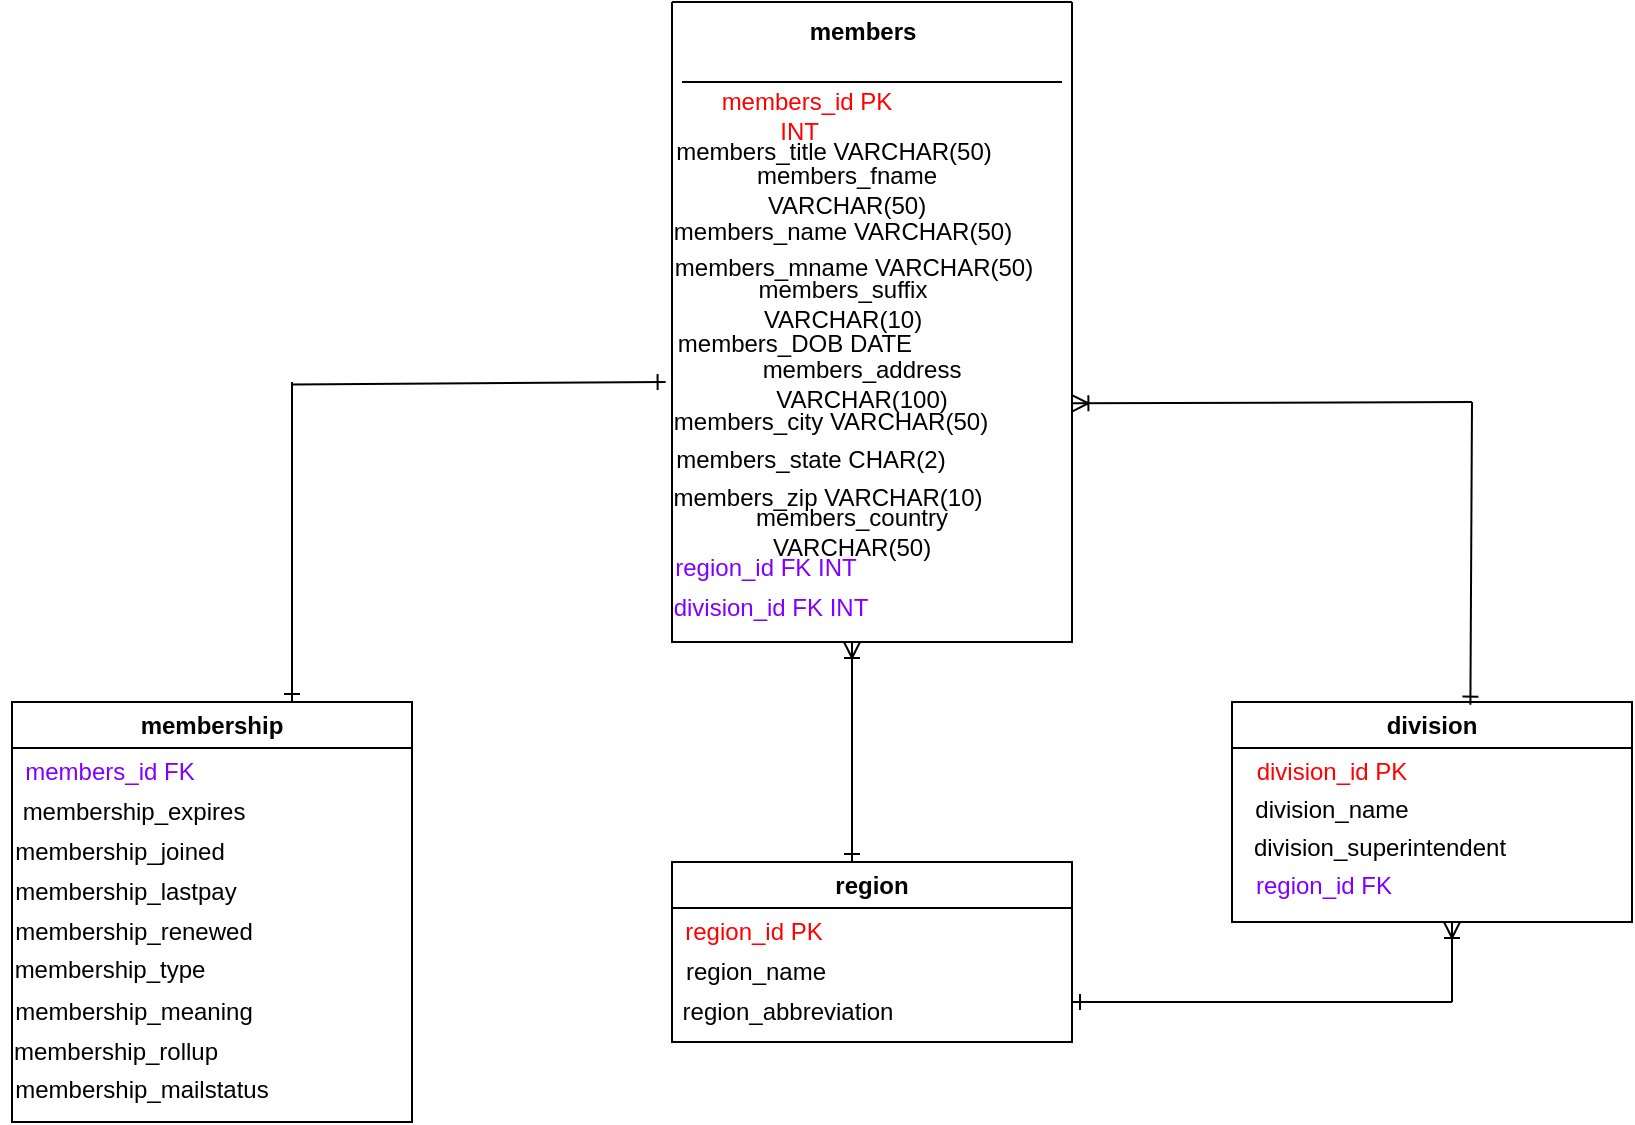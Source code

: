 <mxfile version="26.0.10">
  <diagram name="Page-1" id="brh3cflEjhPxXMnf6fBR">
    <mxGraphModel dx="350" dy="1277" grid="1" gridSize="10" guides="1" tooltips="1" connect="1" arrows="1" fold="1" page="1" pageScale="1" pageWidth="850" pageHeight="1100" math="0" shadow="0">
      <root>
        <mxCell id="0" />
        <mxCell id="1" parent="0" />
        <mxCell id="EPe0qUNadaAKurA8GOma-1" value="" style="swimlane;startSize=0;" parent="1" vertex="1">
          <mxGeometry x="360" y="-520" width="200" height="320" as="geometry" />
        </mxCell>
        <mxCell id="EPe0qUNadaAKurA8GOma-5" value="&lt;b&gt;members&lt;/b&gt;" style="text;html=1;align=center;verticalAlign=middle;resizable=0;points=[];autosize=1;strokeColor=none;fillColor=none;" parent="EPe0qUNadaAKurA8GOma-1" vertex="1">
          <mxGeometry x="55" width="80" height="30" as="geometry" />
        </mxCell>
        <mxCell id="EPe0qUNadaAKurA8GOma-6" value="&lt;span style=&quot;color: light-dark(rgb(255, 0, 0), rgb(237, 237, 237));&quot;&gt;&lt;span style=&quot;color: rgb(255, 0, 0);&quot;&gt;members_id PK&lt;/span&gt; INT&lt;span style=&quot;white-space: pre;&quot;&gt;&#x9;&lt;/span&gt;&lt;/span&gt;" style="text;html=1;align=center;verticalAlign=middle;whiteSpace=wrap;rounded=0;" parent="EPe0qUNadaAKurA8GOma-1" vertex="1">
          <mxGeometry x="2" y="42" width="131" height="30" as="geometry" />
        </mxCell>
        <mxCell id="EPe0qUNadaAKurA8GOma-7" value="&lt;br&gt;members_title VARCHAR(50)" style="text;html=1;align=center;verticalAlign=middle;whiteSpace=wrap;rounded=0;" parent="EPe0qUNadaAKurA8GOma-1" vertex="1">
          <mxGeometry x="1" y="52" width="160" height="30" as="geometry" />
        </mxCell>
        <mxCell id="EPe0qUNadaAKurA8GOma-8" value="&lt;br&gt;members_fname VARCHAR(50)&lt;div&gt;&lt;br&gt;&lt;/div&gt;" style="text;html=1;align=center;verticalAlign=middle;whiteSpace=wrap;rounded=0;" parent="EPe0qUNadaAKurA8GOma-1" vertex="1">
          <mxGeometry x="0.5" y="79" width="172.5" height="30" as="geometry" />
        </mxCell>
        <mxCell id="EPe0qUNadaAKurA8GOma-9" value="&lt;br&gt;members_name VARCHAR(50)" style="text;html=1;align=center;verticalAlign=middle;whiteSpace=wrap;rounded=0;" parent="EPe0qUNadaAKurA8GOma-1" vertex="1">
          <mxGeometry x="-8" y="92" width="186.5" height="30" as="geometry" />
        </mxCell>
        <mxCell id="EPe0qUNadaAKurA8GOma-10" value="&lt;br&gt;members_mname VARCHAR(50)" style="text;html=1;align=center;verticalAlign=middle;whiteSpace=wrap;rounded=0;" parent="EPe0qUNadaAKurA8GOma-1" vertex="1">
          <mxGeometry x="-4" y="110" width="190" height="30" as="geometry" />
        </mxCell>
        <mxCell id="EPe0qUNadaAKurA8GOma-11" value="" style="endArrow=none;html=1;rounded=0;" parent="EPe0qUNadaAKurA8GOma-1" edge="1">
          <mxGeometry width="50" height="50" relative="1" as="geometry">
            <mxPoint x="5" y="40" as="sourcePoint" />
            <mxPoint x="195" y="40" as="targetPoint" />
          </mxGeometry>
        </mxCell>
        <mxCell id="EPe0qUNadaAKurA8GOma-12" value="&lt;br&gt;members_suffix VARCHAR(10)&lt;div&gt;&lt;br&gt;&lt;/div&gt;" style="text;html=1;align=center;verticalAlign=middle;whiteSpace=wrap;rounded=0;" parent="EPe0qUNadaAKurA8GOma-1" vertex="1">
          <mxGeometry x="1.5" y="136" width="166.5" height="30" as="geometry" />
        </mxCell>
        <mxCell id="EPe0qUNadaAKurA8GOma-13" value="members_DOB DATE" style="text;html=1;align=center;verticalAlign=middle;whiteSpace=wrap;rounded=0;" parent="EPe0qUNadaAKurA8GOma-1" vertex="1">
          <mxGeometry x="-2.5" y="156" width="126.5" height="30" as="geometry" />
        </mxCell>
        <mxCell id="EPe0qUNadaAKurA8GOma-14" value="members_address VARCHAR(100)" style="text;html=1;align=center;verticalAlign=middle;whiteSpace=wrap;rounded=0;" parent="EPe0qUNadaAKurA8GOma-1" vertex="1">
          <mxGeometry y="176" width="190" height="30" as="geometry" />
        </mxCell>
        <mxCell id="EPe0qUNadaAKurA8GOma-15" value="members_city VARCHAR(50)" style="text;html=1;align=center;verticalAlign=middle;whiteSpace=wrap;rounded=0;" parent="EPe0qUNadaAKurA8GOma-1" vertex="1">
          <mxGeometry x="-6" y="195" width="171" height="30" as="geometry" />
        </mxCell>
        <mxCell id="EPe0qUNadaAKurA8GOma-16" value="members_state CHAR(2)" style="text;html=1;align=center;verticalAlign=middle;whiteSpace=wrap;rounded=0;" parent="EPe0qUNadaAKurA8GOma-1" vertex="1">
          <mxGeometry x="-15.5" y="214" width="168.5" height="30" as="geometry" />
        </mxCell>
        <mxCell id="EPe0qUNadaAKurA8GOma-17" value="members_zip VARCHAR(10)" style="text;html=1;align=center;verticalAlign=middle;whiteSpace=wrap;rounded=0;" parent="EPe0qUNadaAKurA8GOma-1" vertex="1">
          <mxGeometry x="-3" y="233" width="162" height="30" as="geometry" />
        </mxCell>
        <mxCell id="EPe0qUNadaAKurA8GOma-18" value="members_country VARCHAR(50)" style="text;html=1;align=center;verticalAlign=middle;whiteSpace=wrap;rounded=0;" parent="EPe0qUNadaAKurA8GOma-1" vertex="1">
          <mxGeometry y="250" width="180" height="30" as="geometry" />
        </mxCell>
        <mxCell id="EPe0qUNadaAKurA8GOma-19" value="&lt;span style=&quot;color: light-dark(rgb(128, 0, 255), rgb(237, 237, 237));&quot;&gt;region_id FK INT&lt;br&gt;&lt;/span&gt;" style="text;html=1;align=center;verticalAlign=middle;whiteSpace=wrap;rounded=0;" parent="EPe0qUNadaAKurA8GOma-1" vertex="1">
          <mxGeometry x="-10" y="268" width="114" height="30" as="geometry" />
        </mxCell>
        <mxCell id="EPe0qUNadaAKurA8GOma-20" value="&lt;span style=&quot;color: light-dark(rgb(128, 0, 255), rgb(237, 237, 237));&quot;&gt;&lt;span style=&quot;color: light-dark(rgb(128, 0, 255), rgb(237, 237, 237));&quot;&gt;division_id FK&lt;/span&gt; INT&lt;/span&gt;" style="text;html=1;align=center;verticalAlign=middle;whiteSpace=wrap;rounded=0;" parent="EPe0qUNadaAKurA8GOma-1" vertex="1">
          <mxGeometry x="-2" y="288" width="103" height="30" as="geometry" />
        </mxCell>
        <mxCell id="EPe0qUNadaAKurA8GOma-21" value="membership" style="swimlane;whiteSpace=wrap;html=1;" parent="1" vertex="1">
          <mxGeometry x="30" y="-170" width="200" height="210" as="geometry" />
        </mxCell>
        <mxCell id="EPe0qUNadaAKurA8GOma-22" value="&lt;span style=&quot;color: light-dark(rgb(128, 0, 255), rgb(237, 237, 237));&quot;&gt;members_id FK&lt;/span&gt;" style="text;html=1;align=center;verticalAlign=middle;whiteSpace=wrap;rounded=0;" parent="EPe0qUNadaAKurA8GOma-21" vertex="1">
          <mxGeometry x="-6" y="20" width="110" height="30" as="geometry" />
        </mxCell>
        <mxCell id="EPe0qUNadaAKurA8GOma-23" value="membership_expires" style="text;html=1;align=center;verticalAlign=middle;whiteSpace=wrap;rounded=0;" parent="EPe0qUNadaAKurA8GOma-21" vertex="1">
          <mxGeometry x="31" y="40" width="60" height="30" as="geometry" />
        </mxCell>
        <mxCell id="EPe0qUNadaAKurA8GOma-24" value="membership_joined" style="text;html=1;align=center;verticalAlign=middle;whiteSpace=wrap;rounded=0;" parent="EPe0qUNadaAKurA8GOma-21" vertex="1">
          <mxGeometry x="24" y="60" width="60" height="30" as="geometry" />
        </mxCell>
        <mxCell id="EPe0qUNadaAKurA8GOma-25" value="membership_lastpay" style="text;html=1;align=center;verticalAlign=middle;whiteSpace=wrap;rounded=0;" parent="EPe0qUNadaAKurA8GOma-21" vertex="1">
          <mxGeometry x="27" y="80" width="60" height="30" as="geometry" />
        </mxCell>
        <mxCell id="EPe0qUNadaAKurA8GOma-26" value="membership_renewed" style="text;html=1;align=center;verticalAlign=middle;whiteSpace=wrap;rounded=0;" parent="EPe0qUNadaAKurA8GOma-21" vertex="1">
          <mxGeometry x="31" y="100" width="60" height="30" as="geometry" />
        </mxCell>
        <mxCell id="EPe0qUNadaAKurA8GOma-28" value="membership_type" style="text;html=1;align=center;verticalAlign=middle;whiteSpace=wrap;rounded=0;" parent="EPe0qUNadaAKurA8GOma-21" vertex="1">
          <mxGeometry x="19" y="119" width="60" height="30" as="geometry" />
        </mxCell>
        <mxCell id="EPe0qUNadaAKurA8GOma-29" value="membership_meaning" style="text;html=1;align=center;verticalAlign=middle;whiteSpace=wrap;rounded=0;" parent="EPe0qUNadaAKurA8GOma-21" vertex="1">
          <mxGeometry x="31" y="140" width="60" height="30" as="geometry" />
        </mxCell>
        <mxCell id="EPe0qUNadaAKurA8GOma-30" value="membership_rollup" style="text;html=1;align=center;verticalAlign=middle;whiteSpace=wrap;rounded=0;" parent="EPe0qUNadaAKurA8GOma-21" vertex="1">
          <mxGeometry x="22" y="160" width="60" height="30" as="geometry" />
        </mxCell>
        <mxCell id="EPe0qUNadaAKurA8GOma-32" value="membership_mailstatus" style="text;html=1;align=center;verticalAlign=middle;whiteSpace=wrap;rounded=0;" parent="EPe0qUNadaAKurA8GOma-21" vertex="1">
          <mxGeometry x="35" y="179" width="60" height="30" as="geometry" />
        </mxCell>
        <mxCell id="EPe0qUNadaAKurA8GOma-33" value="region" style="swimlane;whiteSpace=wrap;html=1;" parent="1" vertex="1">
          <mxGeometry x="360" y="-90" width="200" height="90" as="geometry" />
        </mxCell>
        <mxCell id="EPe0qUNadaAKurA8GOma-34" value="&lt;span style=&quot;color: light-dark(rgb(255, 0, 0), rgb(237, 237, 237));&quot;&gt;region_id PK&lt;/span&gt;" style="text;html=1;align=center;verticalAlign=middle;whiteSpace=wrap;rounded=0;" parent="EPe0qUNadaAKurA8GOma-33" vertex="1">
          <mxGeometry x="1" y="20" width="80" height="30" as="geometry" />
        </mxCell>
        <mxCell id="EPe0qUNadaAKurA8GOma-35" value="region_name" style="text;html=1;align=center;verticalAlign=middle;whiteSpace=wrap;rounded=0;" parent="EPe0qUNadaAKurA8GOma-33" vertex="1">
          <mxGeometry x="11.5" y="40" width="60" height="30" as="geometry" />
        </mxCell>
        <mxCell id="EPe0qUNadaAKurA8GOma-37" value="region_abbreviation" style="text;html=1;align=center;verticalAlign=middle;whiteSpace=wrap;rounded=0;" parent="EPe0qUNadaAKurA8GOma-33" vertex="1">
          <mxGeometry x="28" y="60" width="60" height="30" as="geometry" />
        </mxCell>
        <mxCell id="EPe0qUNadaAKurA8GOma-38" value="division" style="swimlane;whiteSpace=wrap;html=1;" parent="1" vertex="1">
          <mxGeometry x="640" y="-170" width="200" height="110" as="geometry" />
        </mxCell>
        <mxCell id="EPe0qUNadaAKurA8GOma-39" value="&lt;span style=&quot;color: rgb(255, 0, 0);&quot;&gt;division_id PK&lt;/span&gt;" style="text;html=1;align=center;verticalAlign=middle;whiteSpace=wrap;rounded=0;" parent="EPe0qUNadaAKurA8GOma-38" vertex="1">
          <mxGeometry x="10" y="20" width="80" height="30" as="geometry" />
        </mxCell>
        <mxCell id="EPe0qUNadaAKurA8GOma-40" value="division_name" style="text;html=1;align=center;verticalAlign=middle;whiteSpace=wrap;rounded=0;" parent="EPe0qUNadaAKurA8GOma-38" vertex="1">
          <mxGeometry x="20" y="39" width="60" height="30" as="geometry" />
        </mxCell>
        <mxCell id="EPe0qUNadaAKurA8GOma-41" value="division_superintendent" style="text;html=1;align=center;verticalAlign=middle;whiteSpace=wrap;rounded=0;" parent="EPe0qUNadaAKurA8GOma-38" vertex="1">
          <mxGeometry x="44" y="58" width="60" height="30" as="geometry" />
        </mxCell>
        <mxCell id="EPe0qUNadaAKurA8GOma-42" value="&lt;span style=&quot;color: light-dark(rgb(128, 0, 255), rgb(237, 237, 237));&quot;&gt;region_id FK&lt;/span&gt;" style="text;html=1;align=center;verticalAlign=middle;whiteSpace=wrap;rounded=0;" parent="EPe0qUNadaAKurA8GOma-38" vertex="1">
          <mxGeometry x="3" y="77" width="86" height="30" as="geometry" />
        </mxCell>
        <mxCell id="EPe0qUNadaAKurA8GOma-44" value="" style="endArrow=none;html=1;rounded=0;entryX=-0.016;entryY=0.59;entryDx=0;entryDy=0;entryPerimeter=0;startArrow=ERone;startFill=0;" parent="1" edge="1">
          <mxGeometry width="50" height="50" relative="1" as="geometry">
            <mxPoint x="356.8" y="-330.0" as="sourcePoint" />
            <mxPoint x="170" y="-328.8" as="targetPoint" />
          </mxGeometry>
        </mxCell>
        <mxCell id="EPe0qUNadaAKurA8GOma-45" value="" style="endArrow=none;html=1;rounded=0;exitX=0.7;exitY=0;exitDx=0;exitDy=0;exitPerimeter=0;entryX=0.7;entryY=0;entryDx=0;entryDy=0;entryPerimeter=0;startArrow=ERone;startFill=0;" parent="1" source="EPe0qUNadaAKurA8GOma-21" edge="1">
          <mxGeometry width="50" height="50" relative="1" as="geometry">
            <mxPoint x="150" y="-200" as="sourcePoint" />
            <mxPoint x="170" y="-330" as="targetPoint" />
          </mxGeometry>
        </mxCell>
        <mxCell id="EPe0qUNadaAKurA8GOma-46" value="" style="endArrow=ERone;html=1;rounded=0;startArrow=ERoneToMany;startFill=0;endFill=0;" parent="1" edge="1">
          <mxGeometry width="50" height="50" relative="1" as="geometry">
            <mxPoint x="450" y="-200" as="sourcePoint" />
            <mxPoint x="450.0" y="-90" as="targetPoint" />
          </mxGeometry>
        </mxCell>
        <mxCell id="EPe0qUNadaAKurA8GOma-47" value="" style="endArrow=none;html=1;rounded=0;exitX=1.001;exitY=0.627;exitDx=0;exitDy=0;exitPerimeter=0;startArrow=ERoneToMany;startFill=0;" parent="1" source="EPe0qUNadaAKurA8GOma-1" edge="1">
          <mxGeometry width="50" height="50" relative="1" as="geometry">
            <mxPoint x="570" y="-320" as="sourcePoint" />
            <mxPoint x="760" y="-320" as="targetPoint" />
          </mxGeometry>
        </mxCell>
        <mxCell id="EPe0qUNadaAKurA8GOma-48" value="" style="endArrow=none;html=1;rounded=0;exitX=0.596;exitY=0.012;exitDx=0;exitDy=0;exitPerimeter=0;startArrow=ERone;startFill=0;" parent="1" source="EPe0qUNadaAKurA8GOma-38" edge="1">
          <mxGeometry width="50" height="50" relative="1" as="geometry">
            <mxPoint x="760" y="-180" as="sourcePoint" />
            <mxPoint x="760" y="-320" as="targetPoint" />
          </mxGeometry>
        </mxCell>
        <mxCell id="EPe0qUNadaAKurA8GOma-49" value="" style="endArrow=none;html=1;rounded=0;startArrow=ERone;startFill=0;" parent="1" edge="1">
          <mxGeometry width="50" height="50" relative="1" as="geometry">
            <mxPoint x="560" y="-20" as="sourcePoint" />
            <mxPoint x="750" y="-20" as="targetPoint" />
          </mxGeometry>
        </mxCell>
        <mxCell id="EPe0qUNadaAKurA8GOma-50" value="" style="endArrow=none;html=1;rounded=0;startArrow=ERoneToMany;startFill=0;" parent="1" edge="1">
          <mxGeometry width="50" height="50" relative="1" as="geometry">
            <mxPoint x="750" y="-60" as="sourcePoint" />
            <mxPoint x="750" y="-20" as="targetPoint" />
          </mxGeometry>
        </mxCell>
      </root>
    </mxGraphModel>
  </diagram>
</mxfile>
